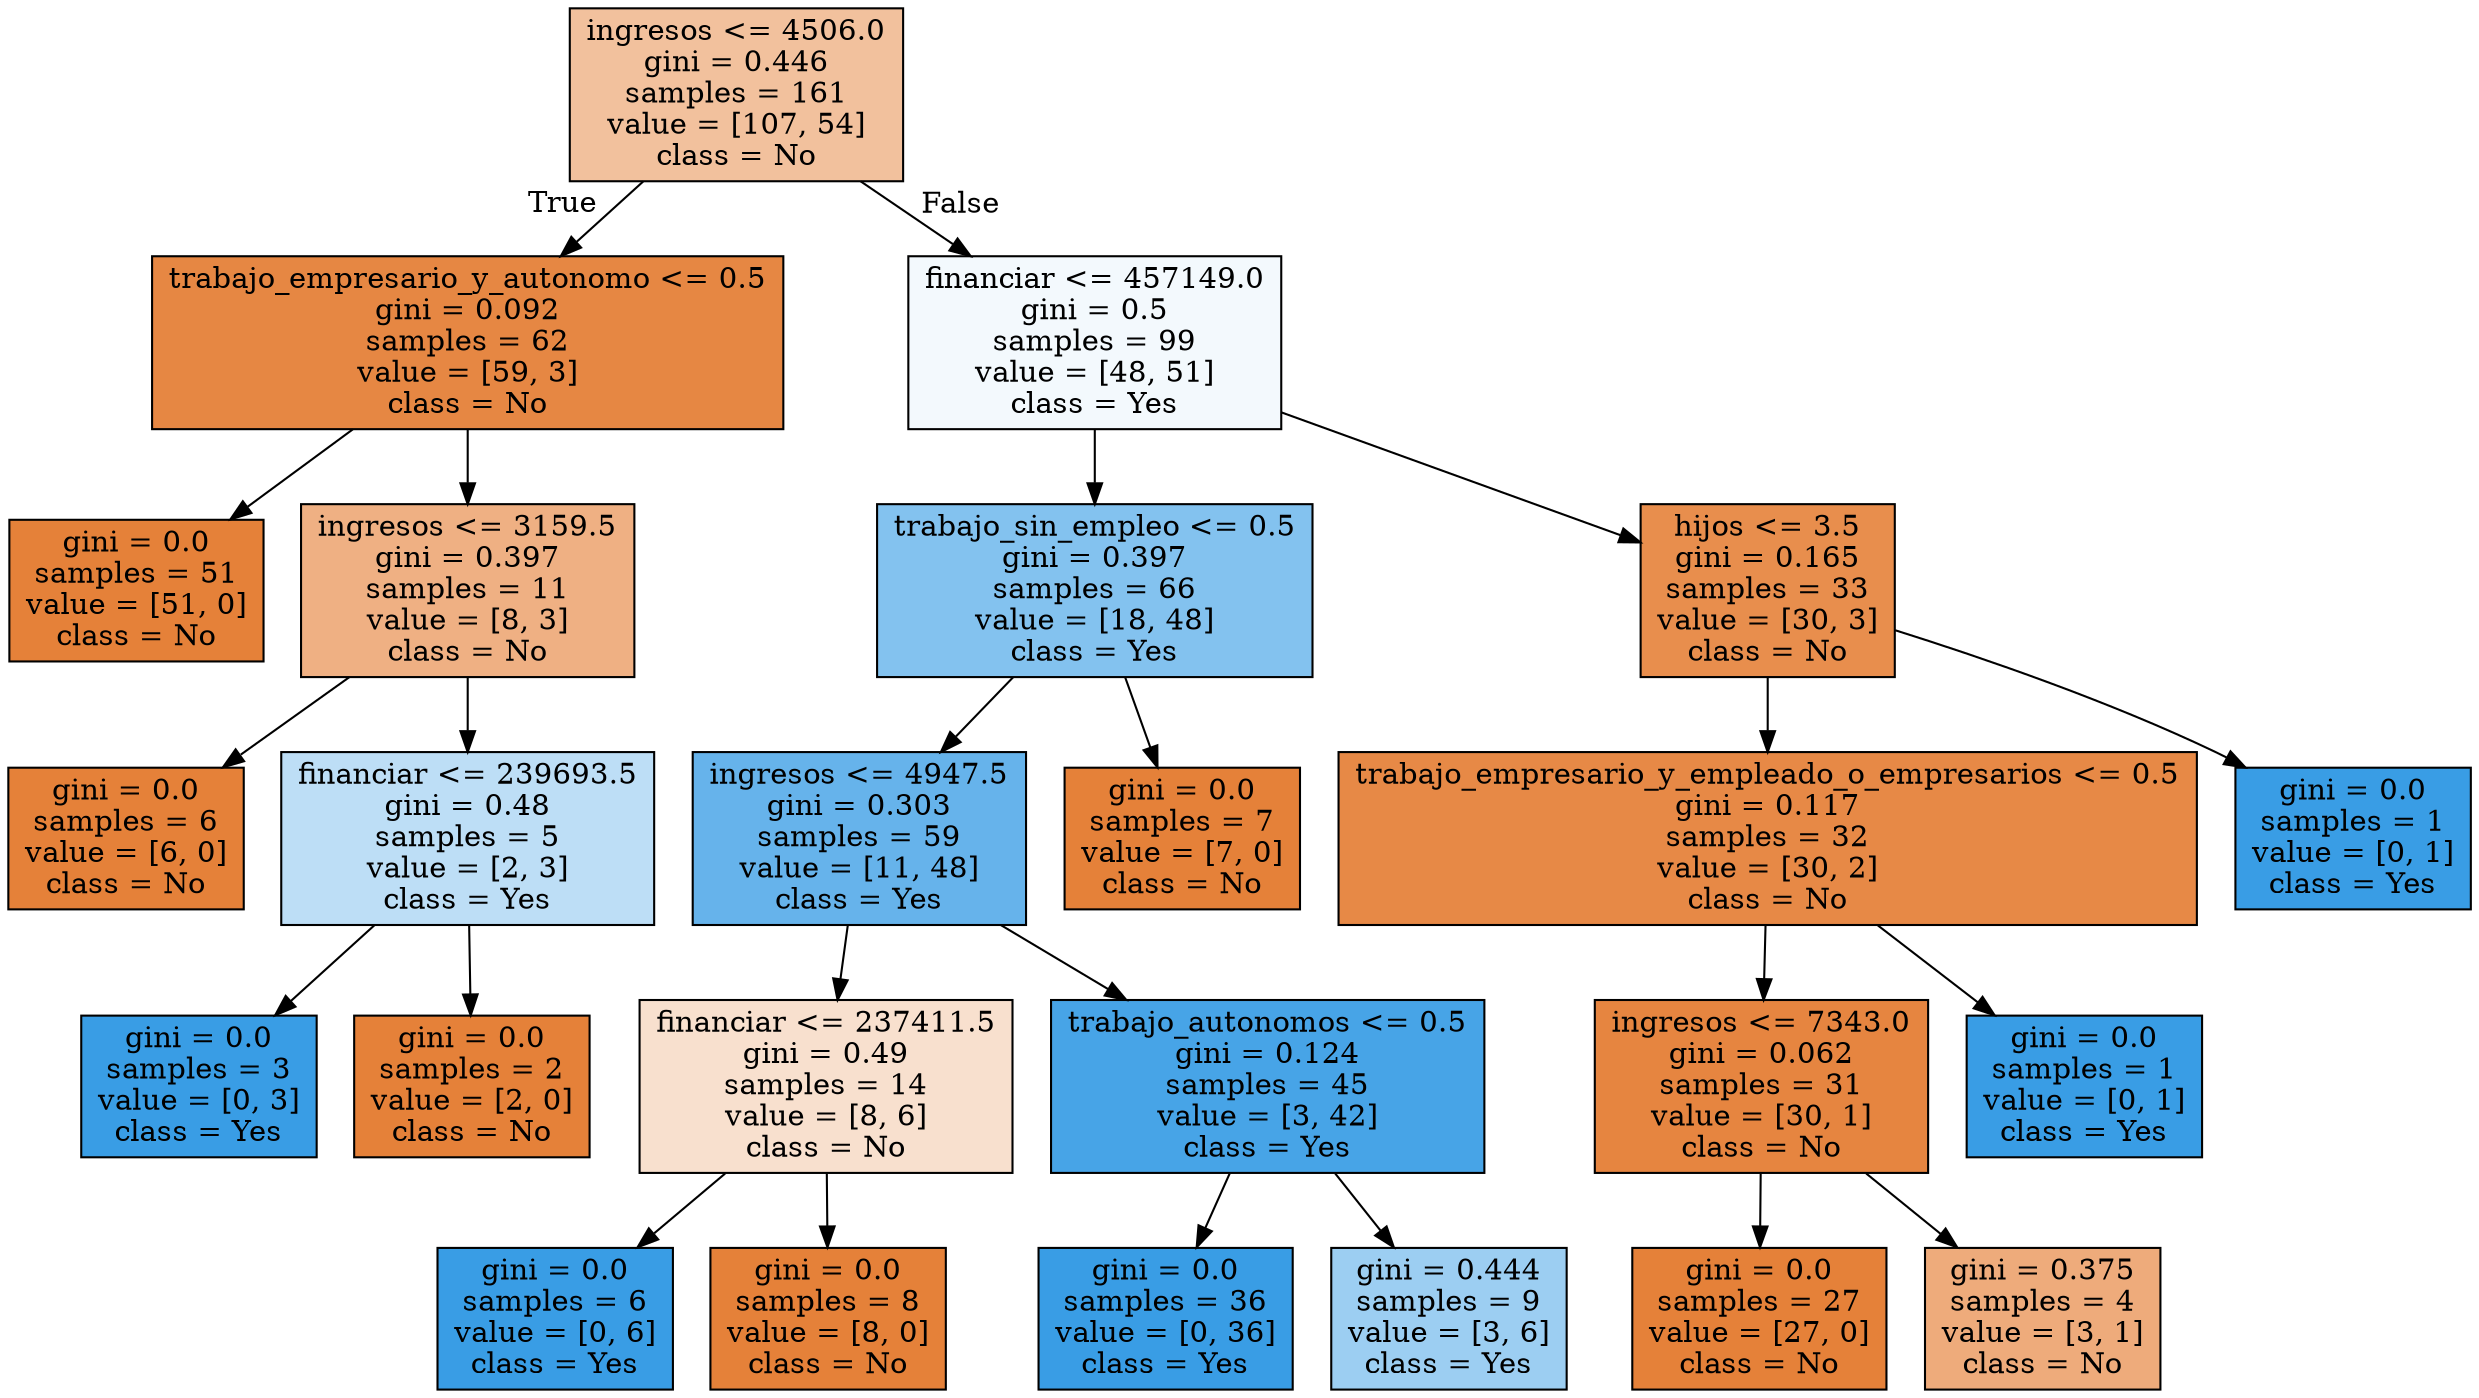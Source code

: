 digraph Tree {
node [shape=box, style="filled", color="black"] ;
0 [label="ingresos <= 4506.0\ngini = 0.446\nsamples = 161\nvalue = [107, 54]\nclass = No", fillcolor="#f2c19d"] ;
1 [label="trabajo_empresario_y_autonomo <= 0.5\ngini = 0.092\nsamples = 62\nvalue = [59, 3]\nclass = No", fillcolor="#e68743"] ;
0 -> 1 [labeldistance=2.5, labelangle=45, headlabel="True"] ;
2 [label="gini = 0.0\nsamples = 51\nvalue = [51, 0]\nclass = No", fillcolor="#e58139"] ;
1 -> 2 ;
3 [label="ingresos <= 3159.5\ngini = 0.397\nsamples = 11\nvalue = [8, 3]\nclass = No", fillcolor="#efb083"] ;
1 -> 3 ;
4 [label="gini = 0.0\nsamples = 6\nvalue = [6, 0]\nclass = No", fillcolor="#e58139"] ;
3 -> 4 ;
5 [label="financiar <= 239693.5\ngini = 0.48\nsamples = 5\nvalue = [2, 3]\nclass = Yes", fillcolor="#bddef6"] ;
3 -> 5 ;
6 [label="gini = 0.0\nsamples = 3\nvalue = [0, 3]\nclass = Yes", fillcolor="#399de5"] ;
5 -> 6 ;
7 [label="gini = 0.0\nsamples = 2\nvalue = [2, 0]\nclass = No", fillcolor="#e58139"] ;
5 -> 7 ;
8 [label="financiar <= 457149.0\ngini = 0.5\nsamples = 99\nvalue = [48, 51]\nclass = Yes", fillcolor="#f3f9fd"] ;
0 -> 8 [labeldistance=2.5, labelangle=-45, headlabel="False"] ;
9 [label="trabajo_sin_empleo <= 0.5\ngini = 0.397\nsamples = 66\nvalue = [18, 48]\nclass = Yes", fillcolor="#83c2ef"] ;
8 -> 9 ;
10 [label="ingresos <= 4947.5\ngini = 0.303\nsamples = 59\nvalue = [11, 48]\nclass = Yes", fillcolor="#66b3eb"] ;
9 -> 10 ;
11 [label="financiar <= 237411.5\ngini = 0.49\nsamples = 14\nvalue = [8, 6]\nclass = No", fillcolor="#f8e0ce"] ;
10 -> 11 ;
12 [label="gini = 0.0\nsamples = 6\nvalue = [0, 6]\nclass = Yes", fillcolor="#399de5"] ;
11 -> 12 ;
13 [label="gini = 0.0\nsamples = 8\nvalue = [8, 0]\nclass = No", fillcolor="#e58139"] ;
11 -> 13 ;
14 [label="trabajo_autonomos <= 0.5\ngini = 0.124\nsamples = 45\nvalue = [3, 42]\nclass = Yes", fillcolor="#47a4e7"] ;
10 -> 14 ;
15 [label="gini = 0.0\nsamples = 36\nvalue = [0, 36]\nclass = Yes", fillcolor="#399de5"] ;
14 -> 15 ;
16 [label="gini = 0.444\nsamples = 9\nvalue = [3, 6]\nclass = Yes", fillcolor="#9ccef2"] ;
14 -> 16 ;
17 [label="gini = 0.0\nsamples = 7\nvalue = [7, 0]\nclass = No", fillcolor="#e58139"] ;
9 -> 17 ;
18 [label="hijos <= 3.5\ngini = 0.165\nsamples = 33\nvalue = [30, 3]\nclass = No", fillcolor="#e88e4d"] ;
8 -> 18 ;
19 [label="trabajo_empresario_y_empleado_o_empresarios <= 0.5\ngini = 0.117\nsamples = 32\nvalue = [30, 2]\nclass = No", fillcolor="#e78946"] ;
18 -> 19 ;
20 [label="ingresos <= 7343.0\ngini = 0.062\nsamples = 31\nvalue = [30, 1]\nclass = No", fillcolor="#e68540"] ;
19 -> 20 ;
21 [label="gini = 0.0\nsamples = 27\nvalue = [27, 0]\nclass = No", fillcolor="#e58139"] ;
20 -> 21 ;
22 [label="gini = 0.375\nsamples = 4\nvalue = [3, 1]\nclass = No", fillcolor="#eeab7b"] ;
20 -> 22 ;
23 [label="gini = 0.0\nsamples = 1\nvalue = [0, 1]\nclass = Yes", fillcolor="#399de5"] ;
19 -> 23 ;
24 [label="gini = 0.0\nsamples = 1\nvalue = [0, 1]\nclass = Yes", fillcolor="#399de5"] ;
18 -> 24 ;
}